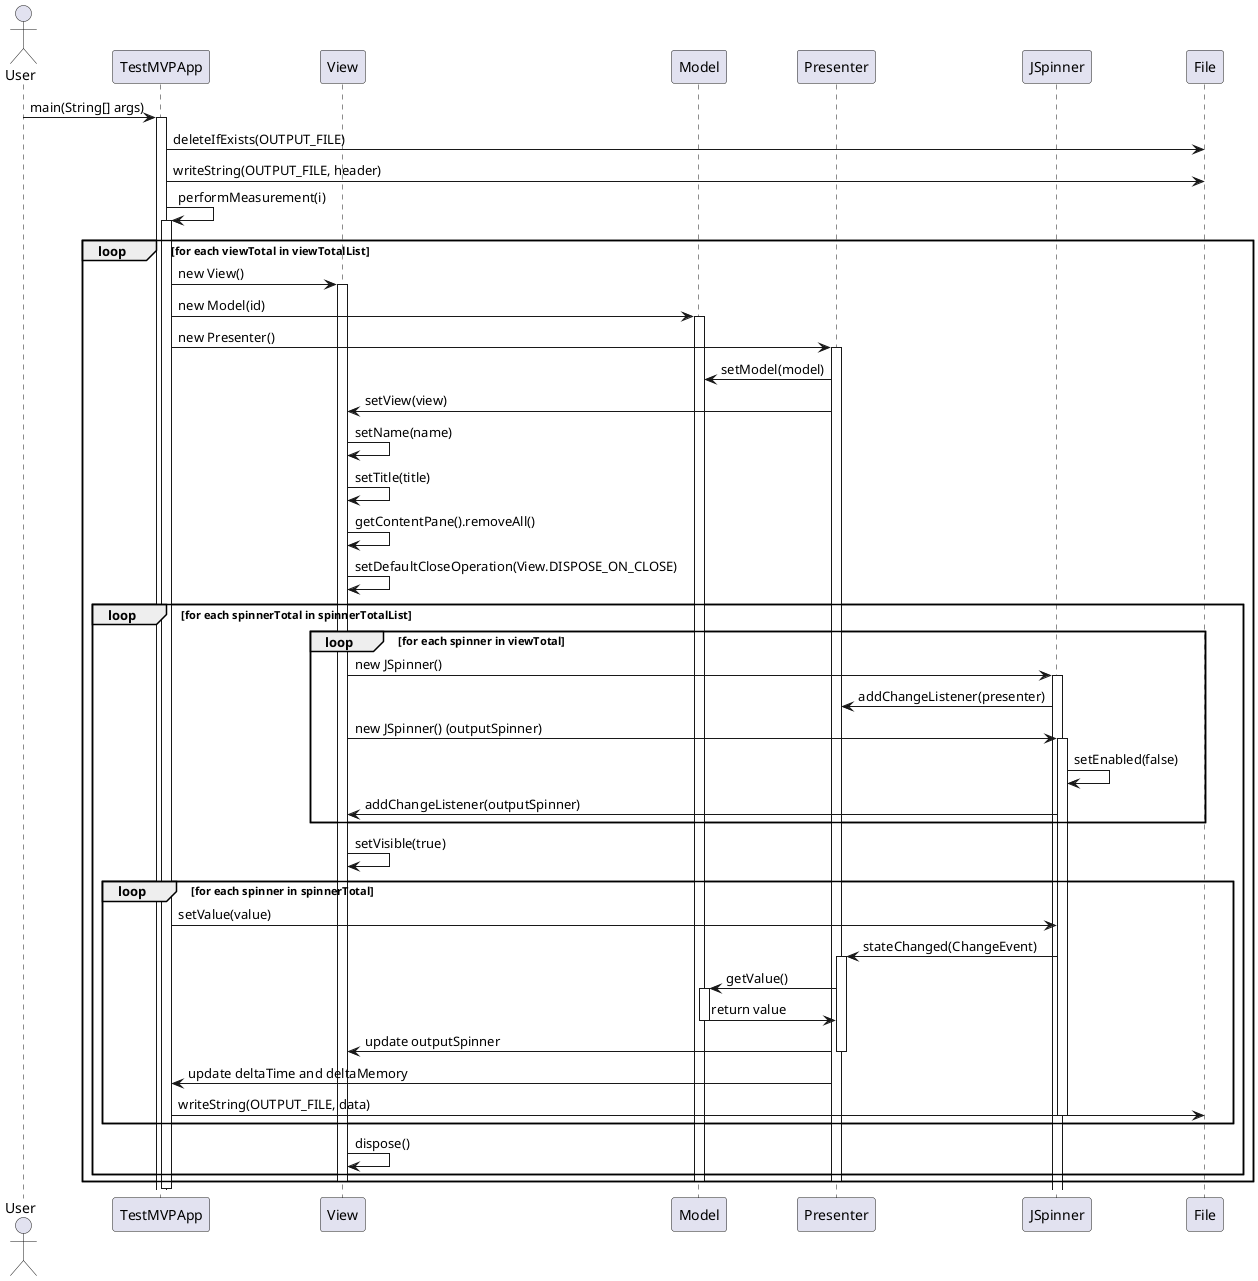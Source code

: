 @startuml
actor User
participant TestMVPApp
participant View
participant Model
participant Presenter
participant JSpinner
participant File

User -> TestMVPApp: main(String[] args)
activate TestMVPApp
TestMVPApp -> File: deleteIfExists(OUTPUT_FILE)
TestMVPApp -> File: writeString(OUTPUT_FILE, header)
TestMVPApp -> TestMVPApp: performMeasurement(i)
activate TestMVPApp

loop for each viewTotal in viewTotalList
    TestMVPApp -> View: new View()
    activate View
    TestMVPApp -> Model: new Model(id)
    activate Model
    TestMVPApp -> Presenter: new Presenter()
    activate Presenter
    Presenter -> Model: setModel(model)
    Presenter -> View: setView(view)
    View -> View: setName(name)
    View -> View: setTitle(title)
    View -> View: getContentPane().removeAll()
    View -> View: setDefaultCloseOperation(View.DISPOSE_ON_CLOSE)
    
    loop for each spinnerTotal in spinnerTotalList
        loop for each spinner in viewTotal
            View -> JSpinner: new JSpinner()
            activate JSpinner
            JSpinner -> Presenter: addChangeListener(presenter)
            View -> JSpinner: new JSpinner() (outputSpinner)
            activate JSpinner
            JSpinner -> JSpinner: setEnabled(false)
            JSpinner -> View: addChangeListener(outputSpinner)
        end

        View -> View: setVisible(true)
        
        loop for each spinner in spinnerTotal
            TestMVPApp -> JSpinner: setValue(value)
            JSpinner -> Presenter: stateChanged(ChangeEvent)
            activate Presenter
            Presenter -> Model: getValue()
            activate Model
            Model -> Presenter: return value
            deactivate Model
            Presenter -> View: update outputSpinner
            deactivate Presenter

            Presenter -> TestMVPApp: update deltaTime and deltaMemory
            TestMVPApp -> File: writeString(OUTPUT_FILE, data)
            deactivate JSpinner
        end
        
        View -> View: dispose()
    end
    
    deactivate Presenter
    deactivate Model
    deactivate View
end

deactivate TestMVPApp
@enduml
